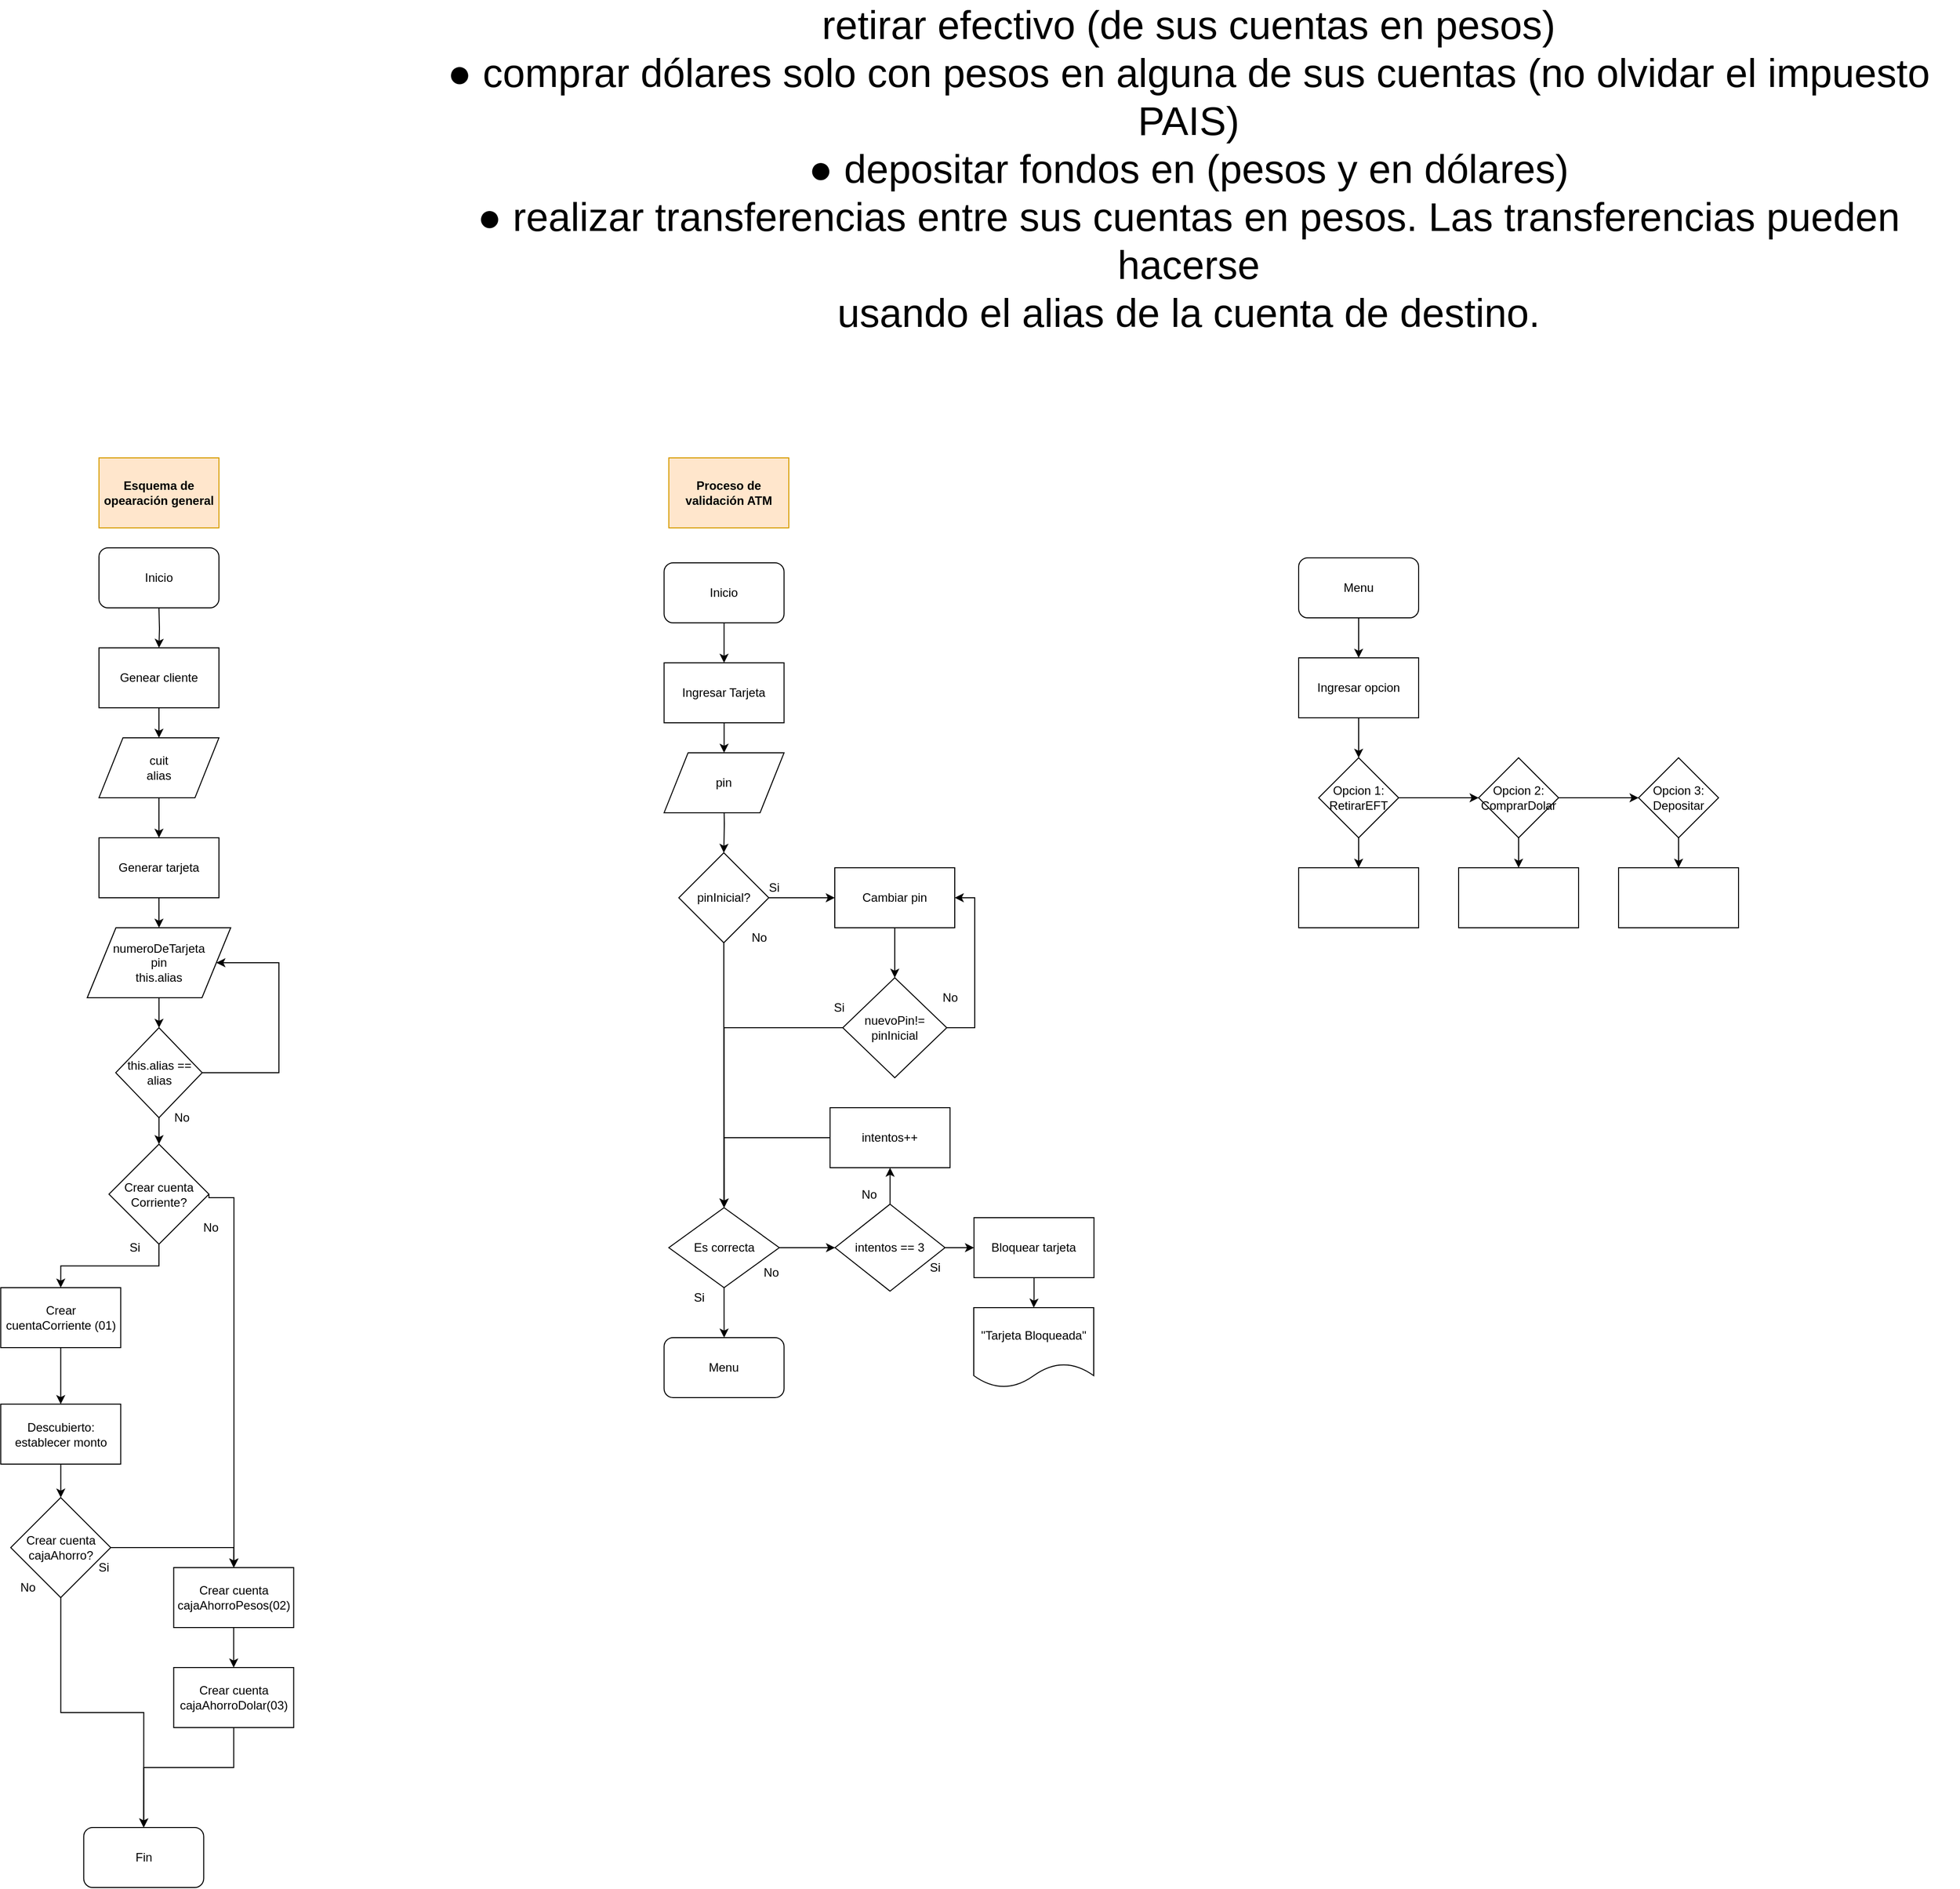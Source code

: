 <mxfile version="13.0.3" type="device"><diagram id="C5RBs43oDa-KdzZeNtuy" name="Page-1"><mxGraphModel dx="1002" dy="2920" grid="1" gridSize="10" guides="1" tooltips="1" connect="1" arrows="1" fold="1" page="1" pageScale="1" pageWidth="827" pageHeight="1169" math="0" shadow="0"><root><mxCell id="WIyWlLk6GJQsqaUBKTNV-0"/><mxCell id="WIyWlLk6GJQsqaUBKTNV-1" parent="WIyWlLk6GJQsqaUBKTNV-0"/><mxCell id="FqG7bEltdPoRqAAwuRsh-10" value="" style="edgeStyle=orthogonalEdgeStyle;rounded=0;orthogonalLoop=1;jettySize=auto;html=1;" edge="1" parent="WIyWlLk6GJQsqaUBKTNV-1" target="FqG7bEltdPoRqAAwuRsh-1"><mxGeometry relative="1" as="geometry"><mxPoint x="450" y="-760" as="sourcePoint"/><mxPoint x="450.0" y="-710" as="targetPoint"/></mxGeometry></mxCell><mxCell id="FqG7bEltdPoRqAAwuRsh-175" value="" style="edgeStyle=orthogonalEdgeStyle;rounded=0;orthogonalLoop=1;jettySize=auto;html=1;fontSize=12;" edge="1" parent="WIyWlLk6GJQsqaUBKTNV-1" source="FqG7bEltdPoRqAAwuRsh-1" target="FqG7bEltdPoRqAAwuRsh-155"><mxGeometry relative="1" as="geometry"/></mxCell><mxCell id="FqG7bEltdPoRqAAwuRsh-1" value="Genear cliente" style="rounded=0;whiteSpace=wrap;html=1;" vertex="1" parent="WIyWlLk6GJQsqaUBKTNV-1"><mxGeometry x="390" y="-720" width="120" height="60" as="geometry"/></mxCell><mxCell id="FqG7bEltdPoRqAAwuRsh-176" value="" style="edgeStyle=orthogonalEdgeStyle;rounded=0;orthogonalLoop=1;jettySize=auto;html=1;fontSize=12;" edge="1" parent="WIyWlLk6GJQsqaUBKTNV-1" source="FqG7bEltdPoRqAAwuRsh-2" target="FqG7bEltdPoRqAAwuRsh-156"><mxGeometry relative="1" as="geometry"/></mxCell><mxCell id="FqG7bEltdPoRqAAwuRsh-2" value="Generar tarjeta" style="rounded=0;whiteSpace=wrap;html=1;" vertex="1" parent="WIyWlLk6GJQsqaUBKTNV-1"><mxGeometry x="390" y="-530" width="120" height="60" as="geometry"/></mxCell><mxCell id="FqG7bEltdPoRqAAwuRsh-45" style="edgeStyle=orthogonalEdgeStyle;rounded=0;orthogonalLoop=1;jettySize=auto;html=1;exitX=1;exitY=0.5;exitDx=0;exitDy=0;" edge="1" parent="WIyWlLk6GJQsqaUBKTNV-1" source="FqG7bEltdPoRqAAwuRsh-19" target="FqG7bEltdPoRqAAwuRsh-30"><mxGeometry relative="1" as="geometry"><mxPoint x="391.75" y="-40" as="targetPoint"/><Array as="points"><mxPoint x="500" y="-170"/><mxPoint x="525" y="-170"/></Array></mxGeometry></mxCell><mxCell id="FqG7bEltdPoRqAAwuRsh-77" value="" style="edgeStyle=orthogonalEdgeStyle;rounded=0;orthogonalLoop=1;jettySize=auto;html=1;entryX=0.5;entryY=0;entryDx=0;entryDy=0;" edge="1" parent="WIyWlLk6GJQsqaUBKTNV-1" source="FqG7bEltdPoRqAAwuRsh-19" target="FqG7bEltdPoRqAAwuRsh-34"><mxGeometry relative="1" as="geometry"><mxPoint x="441.784" y="-89.966" as="targetPoint"/></mxGeometry></mxCell><mxCell id="FqG7bEltdPoRqAAwuRsh-19" value="Crear cuenta Corriente?" style="rhombus;whiteSpace=wrap;html=1;" vertex="1" parent="WIyWlLk6GJQsqaUBKTNV-1"><mxGeometry x="400" y="-223.5" width="100" height="100" as="geometry"/></mxCell><mxCell id="FqG7bEltdPoRqAAwuRsh-24" value="No" style="text;html=1;strokeColor=none;fillColor=none;align=center;verticalAlign=middle;whiteSpace=wrap;rounded=0;" vertex="1" parent="WIyWlLk6GJQsqaUBKTNV-1"><mxGeometry x="298.75" y="210" width="40" height="20" as="geometry"/></mxCell><mxCell id="FqG7bEltdPoRqAAwuRsh-25" value="Si" style="text;html=1;strokeColor=none;fillColor=none;align=center;verticalAlign=middle;whiteSpace=wrap;rounded=0;" vertex="1" parent="WIyWlLk6GJQsqaUBKTNV-1"><mxGeometry x="405.75" y="-130" width="40" height="20" as="geometry"/></mxCell><mxCell id="FqG7bEltdPoRqAAwuRsh-26" value="Si" style="text;html=1;strokeColor=none;fillColor=none;align=center;verticalAlign=middle;whiteSpace=wrap;rounded=0;" vertex="1" parent="WIyWlLk6GJQsqaUBKTNV-1"><mxGeometry x="374.75" y="190" width="40" height="20" as="geometry"/></mxCell><mxCell id="FqG7bEltdPoRqAAwuRsh-28" value="No" style="text;html=1;strokeColor=none;fillColor=none;align=center;verticalAlign=middle;whiteSpace=wrap;rounded=0;" vertex="1" parent="WIyWlLk6GJQsqaUBKTNV-1"><mxGeometry x="481.75" y="-150" width="40" height="20" as="geometry"/></mxCell><mxCell id="FqG7bEltdPoRqAAwuRsh-37" value="" style="edgeStyle=orthogonalEdgeStyle;rounded=0;orthogonalLoop=1;jettySize=auto;html=1;" edge="1" parent="WIyWlLk6GJQsqaUBKTNV-1" source="FqG7bEltdPoRqAAwuRsh-30" target="FqG7bEltdPoRqAAwuRsh-36"><mxGeometry relative="1" as="geometry"/></mxCell><mxCell id="FqG7bEltdPoRqAAwuRsh-30" value="Crear cuenta cajaAhorroPesos(02)" style="rounded=0;whiteSpace=wrap;html=1;" vertex="1" parent="WIyWlLk6GJQsqaUBKTNV-1"><mxGeometry x="464.75" y="200" width="120" height="60" as="geometry"/></mxCell><mxCell id="FqG7bEltdPoRqAAwuRsh-49" style="edgeStyle=orthogonalEdgeStyle;rounded=0;orthogonalLoop=1;jettySize=auto;html=1;entryX=0.5;entryY=0;entryDx=0;entryDy=0;" edge="1" parent="WIyWlLk6GJQsqaUBKTNV-1" source="FqG7bEltdPoRqAAwuRsh-36" target="FqG7bEltdPoRqAAwuRsh-48"><mxGeometry relative="1" as="geometry"><Array as="points"><mxPoint x="524.75" y="400"/><mxPoint x="434.75" y="400"/></Array></mxGeometry></mxCell><mxCell id="FqG7bEltdPoRqAAwuRsh-36" value="Crear cuenta cajaAhorroDolar(03)" style="rounded=0;whiteSpace=wrap;html=1;" vertex="1" parent="WIyWlLk6GJQsqaUBKTNV-1"><mxGeometry x="464.75" y="300" width="120" height="60" as="geometry"/></mxCell><mxCell id="FqG7bEltdPoRqAAwuRsh-50" style="edgeStyle=orthogonalEdgeStyle;rounded=0;orthogonalLoop=1;jettySize=auto;html=1;entryX=0.5;entryY=0;entryDx=0;entryDy=0;" edge="1" parent="WIyWlLk6GJQsqaUBKTNV-1" source="FqG7bEltdPoRqAAwuRsh-17" target="FqG7bEltdPoRqAAwuRsh-48"><mxGeometry relative="1" as="geometry"><mxPoint x="424.75" y="500" as="targetPoint"/></mxGeometry></mxCell><mxCell id="FqG7bEltdPoRqAAwuRsh-34" value="Crear cuentaCorriente (01)" style="rounded=0;whiteSpace=wrap;html=1;" vertex="1" parent="WIyWlLk6GJQsqaUBKTNV-1"><mxGeometry x="291.75" y="-80" width="120" height="60" as="geometry"/></mxCell><mxCell id="FqG7bEltdPoRqAAwuRsh-48" value="Fin" style="rounded=1;whiteSpace=wrap;html=1;" vertex="1" parent="WIyWlLk6GJQsqaUBKTNV-1"><mxGeometry x="374.75" y="460" width="120" height="60" as="geometry"/></mxCell><mxCell id="FqG7bEltdPoRqAAwuRsh-152" style="edgeStyle=orthogonalEdgeStyle;rounded=0;orthogonalLoop=1;jettySize=auto;html=1;entryX=0.5;entryY=0;entryDx=0;entryDy=0;fontSize=12;" edge="1" parent="WIyWlLk6GJQsqaUBKTNV-1" source="FqG7bEltdPoRqAAwuRsh-17" target="FqG7bEltdPoRqAAwuRsh-30"><mxGeometry relative="1" as="geometry"/></mxCell><mxCell id="FqG7bEltdPoRqAAwuRsh-17" value="Crear cuenta cajaAhorro?" style="rhombus;whiteSpace=wrap;html=1;" vertex="1" parent="WIyWlLk6GJQsqaUBKTNV-1"><mxGeometry x="301.75" y="130" width="100" height="100" as="geometry"/></mxCell><mxCell id="FqG7bEltdPoRqAAwuRsh-78" style="edgeStyle=orthogonalEdgeStyle;rounded=0;orthogonalLoop=1;jettySize=auto;html=1;entryX=0.5;entryY=0;entryDx=0;entryDy=0;" edge="1" parent="WIyWlLk6GJQsqaUBKTNV-1" source="FqG7bEltdPoRqAAwuRsh-34" target="FqG7bEltdPoRqAAwuRsh-151"><mxGeometry relative="1" as="geometry"><mxPoint x="351.75" y="37" as="targetPoint"/><mxPoint x="351.784" y="30" as="sourcePoint"/></mxGeometry></mxCell><mxCell id="FqG7bEltdPoRqAAwuRsh-84" value="Inicio" style="rounded=1;whiteSpace=wrap;html=1;" vertex="1" parent="WIyWlLk6GJQsqaUBKTNV-1"><mxGeometry x="390" y="-820" width="120" height="60" as="geometry"/></mxCell><mxCell id="FqG7bEltdPoRqAAwuRsh-91" value="" style="edgeStyle=orthogonalEdgeStyle;rounded=0;orthogonalLoop=1;jettySize=auto;html=1;" edge="1" parent="WIyWlLk6GJQsqaUBKTNV-1" source="FqG7bEltdPoRqAAwuRsh-85" target="FqG7bEltdPoRqAAwuRsh-89"><mxGeometry relative="1" as="geometry"/></mxCell><mxCell id="FqG7bEltdPoRqAAwuRsh-85" value="Inicio" style="rounded=1;whiteSpace=wrap;html=1;" vertex="1" parent="WIyWlLk6GJQsqaUBKTNV-1"><mxGeometry x="955.25" y="-805" width="120" height="60" as="geometry"/></mxCell><mxCell id="FqG7bEltdPoRqAAwuRsh-92" value="" style="edgeStyle=orthogonalEdgeStyle;rounded=0;orthogonalLoop=1;jettySize=auto;html=1;" edge="1" parent="WIyWlLk6GJQsqaUBKTNV-1" source="FqG7bEltdPoRqAAwuRsh-89"><mxGeometry relative="1" as="geometry"><mxPoint x="1015.25" y="-615" as="targetPoint"/></mxGeometry></mxCell><mxCell id="FqG7bEltdPoRqAAwuRsh-89" value="Ingresar Tarjeta" style="rounded=0;whiteSpace=wrap;html=1;" vertex="1" parent="WIyWlLk6GJQsqaUBKTNV-1"><mxGeometry x="955.25" y="-705" width="120" height="60" as="geometry"/></mxCell><mxCell id="FqG7bEltdPoRqAAwuRsh-109" value="" style="edgeStyle=orthogonalEdgeStyle;rounded=0;orthogonalLoop=1;jettySize=auto;html=1;" edge="1" parent="WIyWlLk6GJQsqaUBKTNV-1" source="FqG7bEltdPoRqAAwuRsh-93" target="FqG7bEltdPoRqAAwuRsh-108"><mxGeometry relative="1" as="geometry"/></mxCell><mxCell id="FqG7bEltdPoRqAAwuRsh-181" value="" style="edgeStyle=orthogonalEdgeStyle;rounded=0;orthogonalLoop=1;jettySize=auto;html=1;fontSize=12;" edge="1" parent="WIyWlLk6GJQsqaUBKTNV-1" source="FqG7bEltdPoRqAAwuRsh-93" target="FqG7bEltdPoRqAAwuRsh-147"><mxGeometry relative="1" as="geometry"/></mxCell><mxCell id="FqG7bEltdPoRqAAwuRsh-93" value="Es correcta" style="rhombus;whiteSpace=wrap;html=1;" vertex="1" parent="WIyWlLk6GJQsqaUBKTNV-1"><mxGeometry x="960" y="-160" width="110.5" height="80" as="geometry"/></mxCell><mxCell id="FqG7bEltdPoRqAAwuRsh-98" value="No" style="text;html=1;align=center;verticalAlign=middle;resizable=0;points=[];autosize=1;" vertex="1" parent="FqG7bEltdPoRqAAwuRsh-93"><mxGeometry x="86.989" y="54.545" width="30" height="20" as="geometry"/></mxCell><mxCell id="FqG7bEltdPoRqAAwuRsh-96" value="Proceso de validación ATM" style="text;html=1;strokeColor=#d79b00;fillColor=#ffe6cc;align=center;verticalAlign=middle;whiteSpace=wrap;rounded=0;fontStyle=1" vertex="1" parent="WIyWlLk6GJQsqaUBKTNV-1"><mxGeometry x="960" y="-910" width="120" height="70" as="geometry"/></mxCell><mxCell id="FqG7bEltdPoRqAAwuRsh-143" value="" style="edgeStyle=orthogonalEdgeStyle;rounded=0;orthogonalLoop=1;jettySize=auto;html=1;" edge="1" parent="WIyWlLk6GJQsqaUBKTNV-1" target="FqG7bEltdPoRqAAwuRsh-126"><mxGeometry relative="1" as="geometry"><mxPoint x="1015" y="-574" as="sourcePoint"/></mxGeometry></mxCell><mxCell id="FqG7bEltdPoRqAAwuRsh-100" value="pin" style="shape=parallelogram;perimeter=parallelogramPerimeter;whiteSpace=wrap;html=1;" vertex="1" parent="WIyWlLk6GJQsqaUBKTNV-1"><mxGeometry x="955.25" y="-615" width="120" height="60" as="geometry"/></mxCell><mxCell id="FqG7bEltdPoRqAAwuRsh-113" style="edgeStyle=orthogonalEdgeStyle;rounded=0;orthogonalLoop=1;jettySize=auto;html=1;entryX=0.5;entryY=0;entryDx=0;entryDy=0;" edge="1" parent="WIyWlLk6GJQsqaUBKTNV-1" source="FqG7bEltdPoRqAAwuRsh-101" target="FqG7bEltdPoRqAAwuRsh-93"><mxGeometry relative="1" as="geometry"><mxPoint x="1015.25" y="-230" as="targetPoint"/></mxGeometry></mxCell><mxCell id="FqG7bEltdPoRqAAwuRsh-101" value="intentos++" style="rounded=0;whiteSpace=wrap;html=1;" vertex="1" parent="WIyWlLk6GJQsqaUBKTNV-1"><mxGeometry x="1121.25" y="-260" width="120" height="60" as="geometry"/></mxCell><mxCell id="FqG7bEltdPoRqAAwuRsh-97" value="Si" style="text;html=1;align=center;verticalAlign=middle;resizable=0;points=[];autosize=1;" vertex="1" parent="WIyWlLk6GJQsqaUBKTNV-1"><mxGeometry x="975.25" y="-80" width="30" height="20" as="geometry"/></mxCell><mxCell id="FqG7bEltdPoRqAAwuRsh-112" value="" style="edgeStyle=orthogonalEdgeStyle;rounded=0;orthogonalLoop=1;jettySize=auto;html=1;" edge="1" parent="WIyWlLk6GJQsqaUBKTNV-1" source="FqG7bEltdPoRqAAwuRsh-108" target="FqG7bEltdPoRqAAwuRsh-101"><mxGeometry relative="1" as="geometry"/></mxCell><mxCell id="FqG7bEltdPoRqAAwuRsh-118" value="" style="edgeStyle=orthogonalEdgeStyle;rounded=0;orthogonalLoop=1;jettySize=auto;html=1;" edge="1" parent="WIyWlLk6GJQsqaUBKTNV-1" source="FqG7bEltdPoRqAAwuRsh-108"><mxGeometry relative="1" as="geometry"><mxPoint x="1265.25" y="-120" as="targetPoint"/></mxGeometry></mxCell><mxCell id="FqG7bEltdPoRqAAwuRsh-108" value="intentos == 3" style="rhombus;whiteSpace=wrap;html=1;" vertex="1" parent="WIyWlLk6GJQsqaUBKTNV-1"><mxGeometry x="1126.25" y="-163.5" width="110" height="87" as="geometry"/></mxCell><mxCell id="FqG7bEltdPoRqAAwuRsh-111" value="Si" style="text;html=1;align=center;verticalAlign=middle;resizable=0;points=[];autosize=1;" vertex="1" parent="FqG7bEltdPoRqAAwuRsh-108"><mxGeometry x="85.003" y="53.501" width="30" height="20" as="geometry"/></mxCell><mxCell id="FqG7bEltdPoRqAAwuRsh-110" value="No" style="text;html=1;align=center;verticalAlign=middle;resizable=0;points=[];autosize=1;" vertex="1" parent="WIyWlLk6GJQsqaUBKTNV-1"><mxGeometry x="1145.251" y="-183.5" width="30" height="20" as="geometry"/></mxCell><mxCell id="FqG7bEltdPoRqAAwuRsh-146" value="" style="edgeStyle=orthogonalEdgeStyle;rounded=0;orthogonalLoop=1;jettySize=auto;html=1;" edge="1" parent="WIyWlLk6GJQsqaUBKTNV-1" source="FqG7bEltdPoRqAAwuRsh-114" target="FqG7bEltdPoRqAAwuRsh-145"><mxGeometry relative="1" as="geometry"/></mxCell><mxCell id="FqG7bEltdPoRqAAwuRsh-114" value="Bloquear tarjeta" style="rounded=0;whiteSpace=wrap;html=1;" vertex="1" parent="WIyWlLk6GJQsqaUBKTNV-1"><mxGeometry x="1265.25" y="-150" width="120" height="60" as="geometry"/></mxCell><mxCell id="FqG7bEltdPoRqAAwuRsh-123" value="&lt;div style=&quot;font-size: 40px;&quot;&gt;&lt;span style=&quot;font-size: 40px;&quot;&gt;retirar efectivo (de sus cuentas en pesos)&lt;/span&gt;&lt;br style=&quot;font-size: 40px;&quot;&gt;&lt;/div&gt;&lt;div style=&quot;font-size: 40px;&quot;&gt;● comprar dólares solo con pesos en alguna de sus cuentas (no olvidar el impuesto PAIS)&lt;/div&gt;&lt;div style=&quot;font-size: 40px;&quot;&gt;● depositar fondos en (pesos y en dólares)&lt;/div&gt;&lt;div style=&quot;font-size: 40px;&quot;&gt;● realizar transferencias entre sus cuentas en pesos. Las transferencias pueden hacerse&lt;/div&gt;&lt;div style=&quot;font-size: 40px;&quot;&gt;usando el alias de la cuenta de destino.&lt;/div&gt;" style="text;html=1;strokeColor=none;fillColor=none;align=center;verticalAlign=middle;whiteSpace=wrap;rounded=0;fontSize=40;" vertex="1" parent="WIyWlLk6GJQsqaUBKTNV-1"><mxGeometry x="710" y="-1280" width="1540" height="160" as="geometry"/></mxCell><mxCell id="FqG7bEltdPoRqAAwuRsh-125" value="Esquema de opearación general" style="text;html=1;strokeColor=#d79b00;fillColor=#ffe6cc;align=center;verticalAlign=middle;whiteSpace=wrap;rounded=0;fontStyle=1" vertex="1" parent="WIyWlLk6GJQsqaUBKTNV-1"><mxGeometry x="390" y="-910" width="120" height="70" as="geometry"/></mxCell><mxCell id="FqG7bEltdPoRqAAwuRsh-131" value="" style="edgeStyle=orthogonalEdgeStyle;rounded=0;orthogonalLoop=1;jettySize=auto;html=1;" edge="1" parent="WIyWlLk6GJQsqaUBKTNV-1" source="FqG7bEltdPoRqAAwuRsh-126" target="FqG7bEltdPoRqAAwuRsh-128"><mxGeometry relative="1" as="geometry"/></mxCell><mxCell id="FqG7bEltdPoRqAAwuRsh-140" style="edgeStyle=orthogonalEdgeStyle;rounded=0;orthogonalLoop=1;jettySize=auto;html=1;entryX=0.5;entryY=0;entryDx=0;entryDy=0;" edge="1" parent="WIyWlLk6GJQsqaUBKTNV-1" source="FqG7bEltdPoRqAAwuRsh-126" target="FqG7bEltdPoRqAAwuRsh-93"><mxGeometry relative="1" as="geometry"/></mxCell><mxCell id="FqG7bEltdPoRqAAwuRsh-126" value="pinInicial?" style="rhombus;whiteSpace=wrap;html=1;" vertex="1" parent="WIyWlLk6GJQsqaUBKTNV-1"><mxGeometry x="970" y="-515" width="90" height="90" as="geometry"/></mxCell><mxCell id="FqG7bEltdPoRqAAwuRsh-141" value="" style="edgeStyle=orthogonalEdgeStyle;rounded=0;orthogonalLoop=1;jettySize=auto;html=1;" edge="1" parent="WIyWlLk6GJQsqaUBKTNV-1" source="FqG7bEltdPoRqAAwuRsh-128" target="FqG7bEltdPoRqAAwuRsh-129"><mxGeometry relative="1" as="geometry"/></mxCell><mxCell id="FqG7bEltdPoRqAAwuRsh-128" value="Cambiar pin" style="rounded=0;whiteSpace=wrap;html=1;" vertex="1" parent="WIyWlLk6GJQsqaUBKTNV-1"><mxGeometry x="1126" y="-500" width="120" height="60" as="geometry"/></mxCell><mxCell id="FqG7bEltdPoRqAAwuRsh-136" style="edgeStyle=orthogonalEdgeStyle;rounded=0;orthogonalLoop=1;jettySize=auto;html=1;entryX=1;entryY=0.5;entryDx=0;entryDy=0;exitX=1;exitY=0.5;exitDx=0;exitDy=0;" edge="1" parent="WIyWlLk6GJQsqaUBKTNV-1" source="FqG7bEltdPoRqAAwuRsh-129" target="FqG7bEltdPoRqAAwuRsh-128"><mxGeometry relative="1" as="geometry"><Array as="points"><mxPoint x="1266" y="-340"/><mxPoint x="1266" y="-470"/></Array></mxGeometry></mxCell><mxCell id="FqG7bEltdPoRqAAwuRsh-142" style="edgeStyle=orthogonalEdgeStyle;rounded=0;orthogonalLoop=1;jettySize=auto;html=1;entryX=0.5;entryY=0;entryDx=0;entryDy=0;" edge="1" parent="WIyWlLk6GJQsqaUBKTNV-1" source="FqG7bEltdPoRqAAwuRsh-129" target="FqG7bEltdPoRqAAwuRsh-93"><mxGeometry relative="1" as="geometry"><mxPoint x="1020" y="-340" as="targetPoint"/></mxGeometry></mxCell><mxCell id="FqG7bEltdPoRqAAwuRsh-129" value="nuevoPin!= pinInicial" style="rhombus;whiteSpace=wrap;html=1;" vertex="1" parent="WIyWlLk6GJQsqaUBKTNV-1"><mxGeometry x="1134" y="-390" width="104" height="100" as="geometry"/></mxCell><mxCell id="FqG7bEltdPoRqAAwuRsh-133" value="No" style="text;html=1;align=center;verticalAlign=middle;resizable=0;points=[];autosize=1;" vertex="1" parent="WIyWlLk6GJQsqaUBKTNV-1"><mxGeometry x="1035.001" y="-440" width="30" height="20" as="geometry"/></mxCell><mxCell id="FqG7bEltdPoRqAAwuRsh-135" value="Si" style="text;html=1;align=center;verticalAlign=middle;resizable=0;points=[];autosize=1;" vertex="1" parent="WIyWlLk6GJQsqaUBKTNV-1"><mxGeometry x="1050.003" y="-489.999" width="30" height="20" as="geometry"/></mxCell><mxCell id="FqG7bEltdPoRqAAwuRsh-137" value="Si" style="text;html=1;align=center;verticalAlign=middle;resizable=0;points=[];autosize=1;" vertex="1" parent="WIyWlLk6GJQsqaUBKTNV-1"><mxGeometry x="1115.253" y="-369.999" width="30" height="20" as="geometry"/></mxCell><mxCell id="FqG7bEltdPoRqAAwuRsh-139" value="No" style="text;html=1;align=center;verticalAlign=middle;resizable=0;points=[];autosize=1;" vertex="1" parent="WIyWlLk6GJQsqaUBKTNV-1"><mxGeometry x="1226.001" y="-380" width="30" height="20" as="geometry"/></mxCell><mxCell id="FqG7bEltdPoRqAAwuRsh-145" value="&quot;Tarjeta Bloqueada&quot;" style="shape=document;whiteSpace=wrap;html=1;boundedLbl=1;" vertex="1" parent="WIyWlLk6GJQsqaUBKTNV-1"><mxGeometry x="1265" y="-60" width="120" height="80" as="geometry"/></mxCell><mxCell id="FqG7bEltdPoRqAAwuRsh-147" value="Menu" style="rounded=1;whiteSpace=wrap;html=1;" vertex="1" parent="WIyWlLk6GJQsqaUBKTNV-1"><mxGeometry x="955.25" y="-30" width="120" height="60" as="geometry"/></mxCell><mxCell id="FqG7bEltdPoRqAAwuRsh-170" value="" style="edgeStyle=orthogonalEdgeStyle;rounded=0;orthogonalLoop=1;jettySize=auto;html=1;fontSize=12;" edge="1" parent="WIyWlLk6GJQsqaUBKTNV-1" source="FqG7bEltdPoRqAAwuRsh-148" target="FqG7bEltdPoRqAAwuRsh-159"><mxGeometry relative="1" as="geometry"/></mxCell><mxCell id="FqG7bEltdPoRqAAwuRsh-148" value="Menu" style="rounded=1;whiteSpace=wrap;html=1;" vertex="1" parent="WIyWlLk6GJQsqaUBKTNV-1"><mxGeometry x="1590" y="-810" width="120" height="60" as="geometry"/></mxCell><mxCell id="FqG7bEltdPoRqAAwuRsh-154" value="" style="edgeStyle=orthogonalEdgeStyle;rounded=0;orthogonalLoop=1;jettySize=auto;html=1;fontSize=12;" edge="1" parent="WIyWlLk6GJQsqaUBKTNV-1" source="FqG7bEltdPoRqAAwuRsh-151" target="FqG7bEltdPoRqAAwuRsh-17"><mxGeometry relative="1" as="geometry"/></mxCell><mxCell id="FqG7bEltdPoRqAAwuRsh-151" value="Descubierto: establecer monto" style="rounded=0;whiteSpace=wrap;html=1;fontSize=12;" vertex="1" parent="WIyWlLk6GJQsqaUBKTNV-1"><mxGeometry x="291.75" y="36.5" width="120" height="60" as="geometry"/></mxCell><mxCell id="FqG7bEltdPoRqAAwuRsh-177" value="" style="edgeStyle=orthogonalEdgeStyle;rounded=0;orthogonalLoop=1;jettySize=auto;html=1;fontSize=12;" edge="1" parent="WIyWlLk6GJQsqaUBKTNV-1" source="FqG7bEltdPoRqAAwuRsh-155" target="FqG7bEltdPoRqAAwuRsh-2"><mxGeometry relative="1" as="geometry"/></mxCell><mxCell id="FqG7bEltdPoRqAAwuRsh-155" value="cuit&lt;br&gt;alias" style="shape=parallelogram;perimeter=parallelogramPerimeter;whiteSpace=wrap;html=1;fontSize=12;" vertex="1" parent="WIyWlLk6GJQsqaUBKTNV-1"><mxGeometry x="390" y="-630" width="120" height="60" as="geometry"/></mxCell><mxCell id="FqG7bEltdPoRqAAwuRsh-174" value="" style="edgeStyle=orthogonalEdgeStyle;rounded=0;orthogonalLoop=1;jettySize=auto;html=1;fontSize=12;" edge="1" parent="WIyWlLk6GJQsqaUBKTNV-1" source="FqG7bEltdPoRqAAwuRsh-156" target="FqG7bEltdPoRqAAwuRsh-157"><mxGeometry relative="1" as="geometry"/></mxCell><mxCell id="FqG7bEltdPoRqAAwuRsh-156" value="numeroDeTarjeta&lt;br&gt;pin&lt;br&gt;this.alias" style="shape=parallelogram;perimeter=parallelogramPerimeter;whiteSpace=wrap;html=1;fontSize=12;" vertex="1" parent="WIyWlLk6GJQsqaUBKTNV-1"><mxGeometry x="378.25" y="-440" width="143.5" height="70" as="geometry"/></mxCell><mxCell id="FqG7bEltdPoRqAAwuRsh-158" style="edgeStyle=orthogonalEdgeStyle;rounded=0;orthogonalLoop=1;jettySize=auto;html=1;entryX=1;entryY=0.5;entryDx=0;entryDy=0;fontSize=12;" edge="1" parent="WIyWlLk6GJQsqaUBKTNV-1" source="FqG7bEltdPoRqAAwuRsh-157" target="FqG7bEltdPoRqAAwuRsh-156"><mxGeometry relative="1" as="geometry"><Array as="points"><mxPoint x="570" y="-295"/><mxPoint x="570" y="-405"/></Array></mxGeometry></mxCell><mxCell id="FqG7bEltdPoRqAAwuRsh-173" value="" style="edgeStyle=orthogonalEdgeStyle;rounded=0;orthogonalLoop=1;jettySize=auto;html=1;fontSize=12;" edge="1" parent="WIyWlLk6GJQsqaUBKTNV-1" source="FqG7bEltdPoRqAAwuRsh-157" target="FqG7bEltdPoRqAAwuRsh-19"><mxGeometry relative="1" as="geometry"/></mxCell><mxCell id="FqG7bEltdPoRqAAwuRsh-157" value="this.alias == alias" style="rhombus;whiteSpace=wrap;html=1;fontSize=12;" vertex="1" parent="WIyWlLk6GJQsqaUBKTNV-1"><mxGeometry x="406.75" y="-340" width="86.5" height="90" as="geometry"/></mxCell><mxCell id="FqG7bEltdPoRqAAwuRsh-169" value="" style="edgeStyle=orthogonalEdgeStyle;rounded=0;orthogonalLoop=1;jettySize=auto;html=1;fontSize=12;" edge="1" parent="WIyWlLk6GJQsqaUBKTNV-1" source="FqG7bEltdPoRqAAwuRsh-159" target="FqG7bEltdPoRqAAwuRsh-160"><mxGeometry relative="1" as="geometry"/></mxCell><mxCell id="FqG7bEltdPoRqAAwuRsh-159" value="Ingresar opcion" style="rounded=0;whiteSpace=wrap;html=1;fontSize=12;" vertex="1" parent="WIyWlLk6GJQsqaUBKTNV-1"><mxGeometry x="1590" y="-710" width="120" height="60" as="geometry"/></mxCell><mxCell id="FqG7bEltdPoRqAAwuRsh-162" value="" style="edgeStyle=orthogonalEdgeStyle;rounded=0;orthogonalLoop=1;jettySize=auto;html=1;fontSize=12;" edge="1" parent="WIyWlLk6GJQsqaUBKTNV-1" source="FqG7bEltdPoRqAAwuRsh-160" target="FqG7bEltdPoRqAAwuRsh-161"><mxGeometry relative="1" as="geometry"/></mxCell><mxCell id="FqG7bEltdPoRqAAwuRsh-166" value="" style="edgeStyle=orthogonalEdgeStyle;rounded=0;orthogonalLoop=1;jettySize=auto;html=1;fontSize=12;" edge="1" parent="WIyWlLk6GJQsqaUBKTNV-1" source="FqG7bEltdPoRqAAwuRsh-160" target="FqG7bEltdPoRqAAwuRsh-165"><mxGeometry relative="1" as="geometry"/></mxCell><mxCell id="FqG7bEltdPoRqAAwuRsh-160" value="Opcion 1: RetirarEFT" style="rhombus;whiteSpace=wrap;html=1;fontSize=12;" vertex="1" parent="WIyWlLk6GJQsqaUBKTNV-1"><mxGeometry x="1610" y="-610" width="80" height="80" as="geometry"/></mxCell><mxCell id="FqG7bEltdPoRqAAwuRsh-164" value="" style="edgeStyle=orthogonalEdgeStyle;rounded=0;orthogonalLoop=1;jettySize=auto;html=1;fontSize=12;" edge="1" parent="WIyWlLk6GJQsqaUBKTNV-1" source="FqG7bEltdPoRqAAwuRsh-161" target="FqG7bEltdPoRqAAwuRsh-163"><mxGeometry relative="1" as="geometry"/></mxCell><mxCell id="FqG7bEltdPoRqAAwuRsh-171" value="" style="edgeStyle=orthogonalEdgeStyle;rounded=0;orthogonalLoop=1;jettySize=auto;html=1;fontSize=12;" edge="1" parent="WIyWlLk6GJQsqaUBKTNV-1" source="FqG7bEltdPoRqAAwuRsh-161" target="FqG7bEltdPoRqAAwuRsh-167"><mxGeometry relative="1" as="geometry"/></mxCell><mxCell id="FqG7bEltdPoRqAAwuRsh-161" value="Opcion 2: ComprarDolar" style="rhombus;whiteSpace=wrap;html=1;fontSize=12;" vertex="1" parent="WIyWlLk6GJQsqaUBKTNV-1"><mxGeometry x="1770" y="-610" width="80" height="80" as="geometry"/></mxCell><mxCell id="FqG7bEltdPoRqAAwuRsh-172" value="" style="edgeStyle=orthogonalEdgeStyle;rounded=0;orthogonalLoop=1;jettySize=auto;html=1;fontSize=12;" edge="1" parent="WIyWlLk6GJQsqaUBKTNV-1" source="FqG7bEltdPoRqAAwuRsh-163" target="FqG7bEltdPoRqAAwuRsh-168"><mxGeometry relative="1" as="geometry"/></mxCell><mxCell id="FqG7bEltdPoRqAAwuRsh-163" value="Opcion 3: Depositar" style="rhombus;whiteSpace=wrap;html=1;fontSize=12;" vertex="1" parent="WIyWlLk6GJQsqaUBKTNV-1"><mxGeometry x="1930" y="-610" width="80" height="80" as="geometry"/></mxCell><mxCell id="FqG7bEltdPoRqAAwuRsh-165" value="" style="rounded=0;whiteSpace=wrap;html=1;fontSize=12;" vertex="1" parent="WIyWlLk6GJQsqaUBKTNV-1"><mxGeometry x="1590" y="-500" width="120" height="60" as="geometry"/></mxCell><mxCell id="FqG7bEltdPoRqAAwuRsh-167" value="" style="rounded=0;whiteSpace=wrap;html=1;fontSize=12;" vertex="1" parent="WIyWlLk6GJQsqaUBKTNV-1"><mxGeometry x="1750" y="-500" width="120" height="60" as="geometry"/></mxCell><mxCell id="FqG7bEltdPoRqAAwuRsh-168" value="" style="rounded=0;whiteSpace=wrap;html=1;fontSize=12;" vertex="1" parent="WIyWlLk6GJQsqaUBKTNV-1"><mxGeometry x="1910" y="-500" width="120" height="60" as="geometry"/></mxCell><mxCell id="FqG7bEltdPoRqAAwuRsh-178" value="No" style="text;html=1;strokeColor=none;fillColor=none;align=center;verticalAlign=middle;whiteSpace=wrap;rounded=0;" vertex="1" parent="WIyWlLk6GJQsqaUBKTNV-1"><mxGeometry x="453.25" y="-260" width="40" height="20" as="geometry"/></mxCell></root></mxGraphModel></diagram></mxfile>